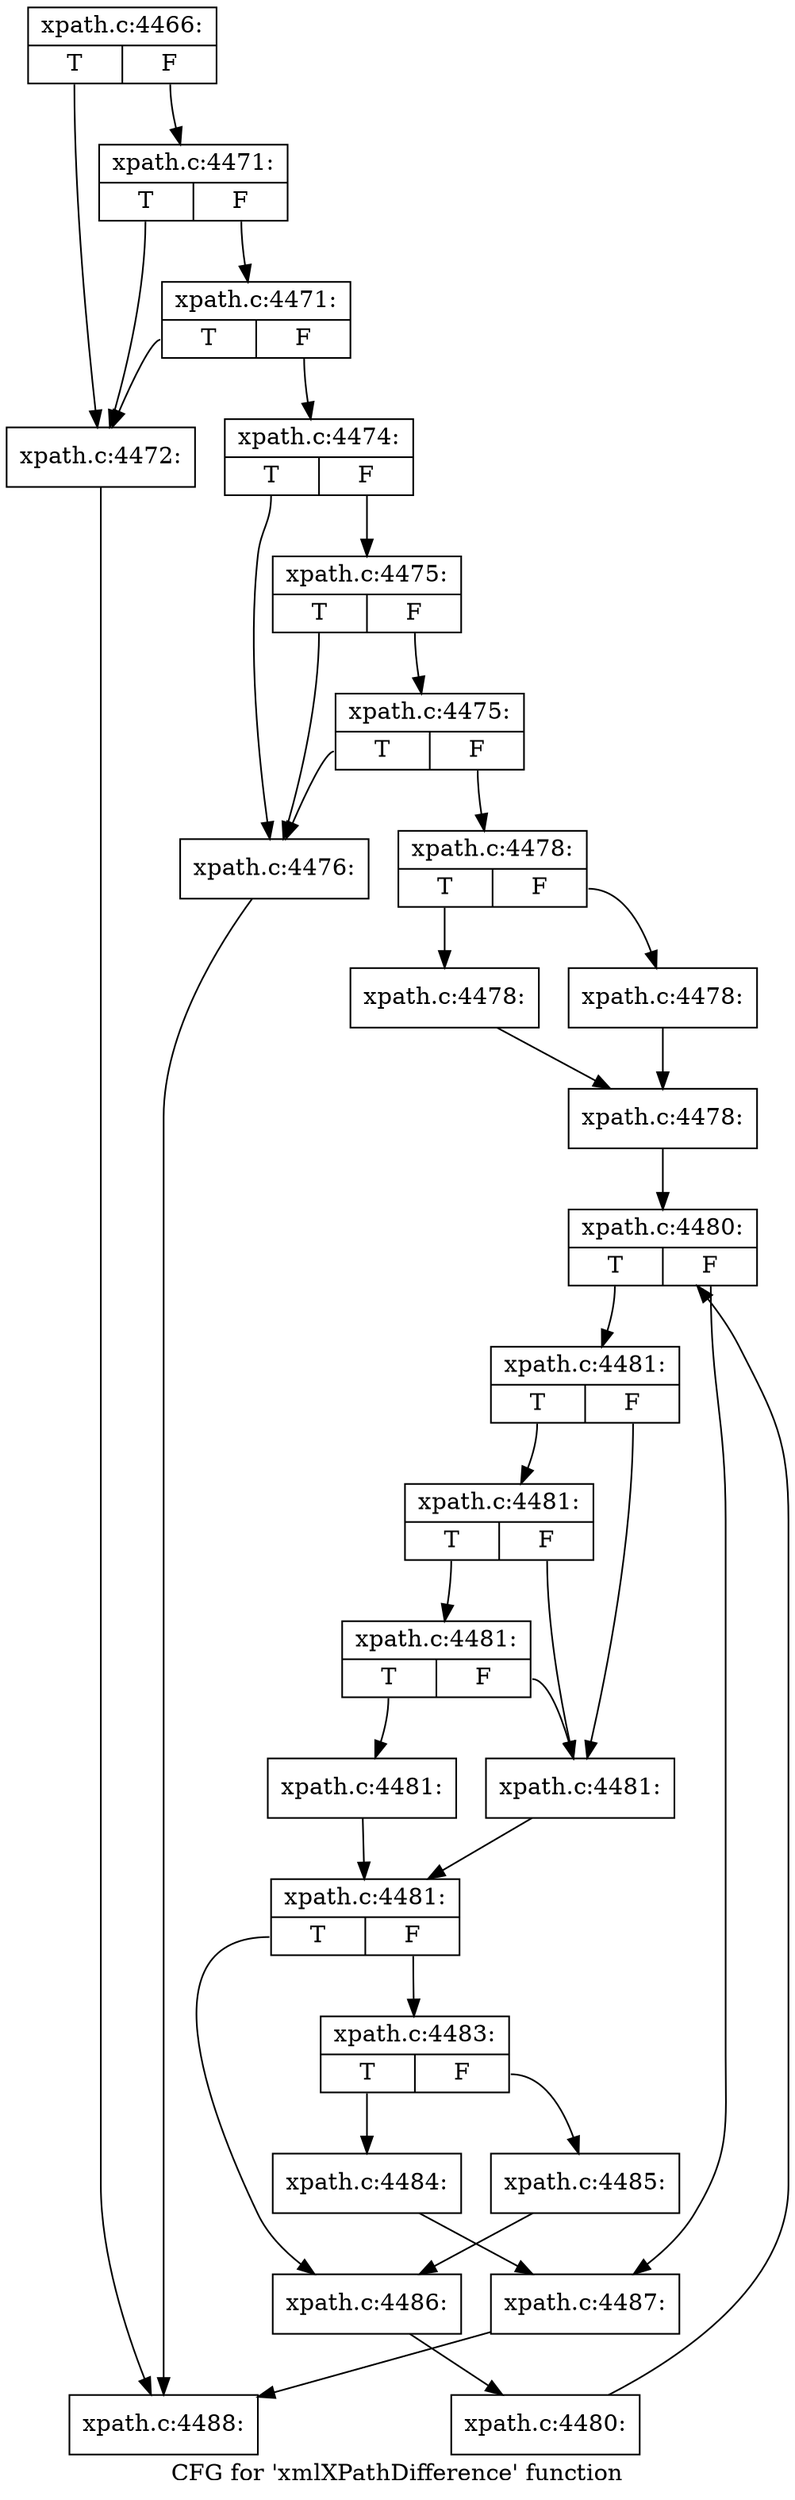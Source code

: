 digraph "CFG for 'xmlXPathDifference' function" {
	label="CFG for 'xmlXPathDifference' function";

	Node0x4824f80 [shape=record,label="{xpath.c:4466:|{<s0>T|<s1>F}}"];
	Node0x4824f80:s0 -> Node0x4826750;
	Node0x4824f80:s1 -> Node0x4826870;
	Node0x4826870 [shape=record,label="{xpath.c:4471:|{<s0>T|<s1>F}}"];
	Node0x4826870:s0 -> Node0x4826750;
	Node0x4826870:s1 -> Node0x48267f0;
	Node0x48267f0 [shape=record,label="{xpath.c:4471:|{<s0>T|<s1>F}}"];
	Node0x48267f0:s0 -> Node0x4826750;
	Node0x48267f0:s1 -> Node0x48267a0;
	Node0x4826750 [shape=record,label="{xpath.c:4472:}"];
	Node0x4826750 -> Node0x4825780;
	Node0x48267a0 [shape=record,label="{xpath.c:4474:|{<s0>T|<s1>F}}"];
	Node0x48267a0:s0 -> Node0x4827350;
	Node0x48267a0:s1 -> Node0x4827470;
	Node0x4827470 [shape=record,label="{xpath.c:4475:|{<s0>T|<s1>F}}"];
	Node0x4827470:s0 -> Node0x4827350;
	Node0x4827470:s1 -> Node0x48273f0;
	Node0x48273f0 [shape=record,label="{xpath.c:4475:|{<s0>T|<s1>F}}"];
	Node0x48273f0:s0 -> Node0x4827350;
	Node0x48273f0:s1 -> Node0x48273a0;
	Node0x4827350 [shape=record,label="{xpath.c:4476:}"];
	Node0x4827350 -> Node0x4825780;
	Node0x48273a0 [shape=record,label="{xpath.c:4478:|{<s0>T|<s1>F}}"];
	Node0x48273a0:s0 -> Node0x4827d70;
	Node0x48273a0:s1 -> Node0x4827dc0;
	Node0x4827d70 [shape=record,label="{xpath.c:4478:}"];
	Node0x4827d70 -> Node0x4827e10;
	Node0x4827dc0 [shape=record,label="{xpath.c:4478:}"];
	Node0x4827dc0 -> Node0x4827e10;
	Node0x4827e10 [shape=record,label="{xpath.c:4478:}"];
	Node0x4827e10 -> Node0x48284f0;
	Node0x48284f0 [shape=record,label="{xpath.c:4480:|{<s0>T|<s1>F}}"];
	Node0x48284f0:s0 -> Node0x48287d0;
	Node0x48284f0:s1 -> Node0x4828350;
	Node0x48287d0 [shape=record,label="{xpath.c:4481:|{<s0>T|<s1>F}}"];
	Node0x48287d0:s0 -> Node0x4828ca0;
	Node0x48287d0:s1 -> Node0x4828bb0;
	Node0x4828ca0 [shape=record,label="{xpath.c:4481:|{<s0>T|<s1>F}}"];
	Node0x4828ca0:s0 -> Node0x4828c50;
	Node0x4828ca0:s1 -> Node0x4828bb0;
	Node0x4828c50 [shape=record,label="{xpath.c:4481:|{<s0>T|<s1>F}}"];
	Node0x4828c50:s0 -> Node0x4828b60;
	Node0x4828c50:s1 -> Node0x4828bb0;
	Node0x4828b60 [shape=record,label="{xpath.c:4481:}"];
	Node0x4828b60 -> Node0x4828c00;
	Node0x4828bb0 [shape=record,label="{xpath.c:4481:}"];
	Node0x4828bb0 -> Node0x4828c00;
	Node0x4828c00 [shape=record,label="{xpath.c:4481:|{<s0>T|<s1>F}}"];
	Node0x4828c00:s0 -> Node0x48297b0;
	Node0x4828c00:s1 -> Node0x4829760;
	Node0x4829760 [shape=record,label="{xpath.c:4483:|{<s0>T|<s1>F}}"];
	Node0x4829760:s0 -> Node0x4829c10;
	Node0x4829760:s1 -> Node0x4829c60;
	Node0x4829c10 [shape=record,label="{xpath.c:4484:}"];
	Node0x4829c10 -> Node0x4828350;
	Node0x4829c60 [shape=record,label="{xpath.c:4485:}"];
	Node0x4829c60 -> Node0x48297b0;
	Node0x48297b0 [shape=record,label="{xpath.c:4486:}"];
	Node0x48297b0 -> Node0x4828740;
	Node0x4828740 [shape=record,label="{xpath.c:4480:}"];
	Node0x4828740 -> Node0x48284f0;
	Node0x4828350 [shape=record,label="{xpath.c:4487:}"];
	Node0x4828350 -> Node0x4825780;
	Node0x4825780 [shape=record,label="{xpath.c:4488:}"];
}
